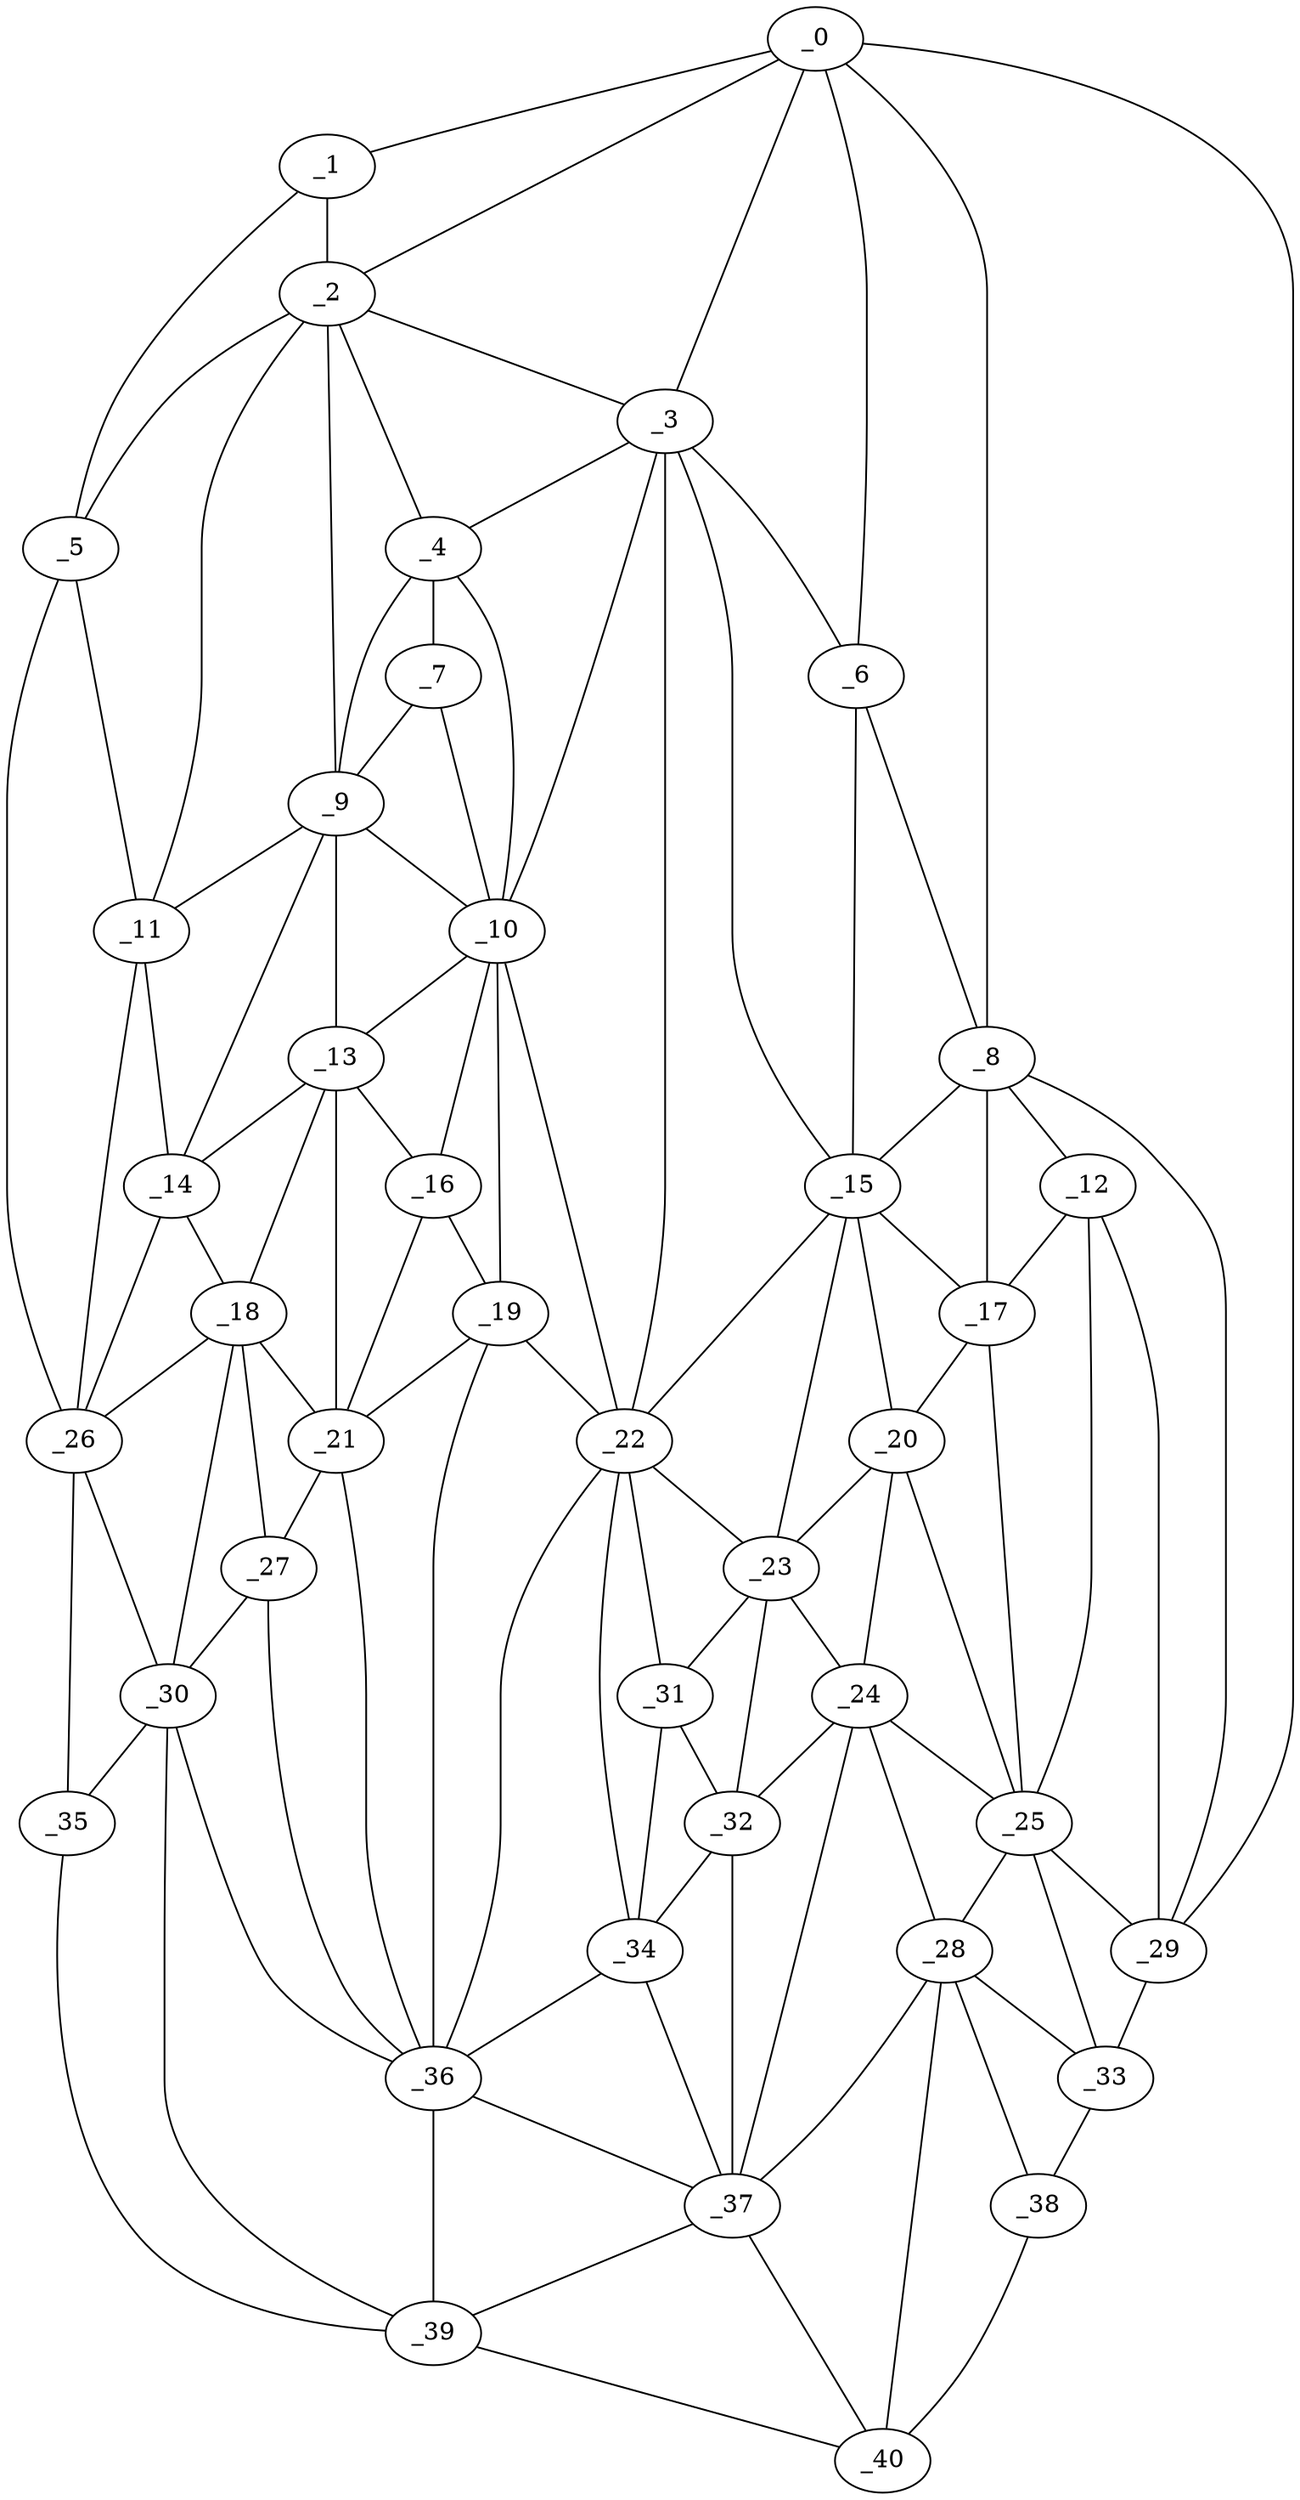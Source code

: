 graph "obj62__330.gxl" {
	_0	 [x=41,
		y=103];
	_1	 [x=43,
		y=7];
	_0 -- _1	 [valence=1];
	_2	 [x=44,
		y=26];
	_0 -- _2	 [valence=2];
	_3	 [x=44,
		y=96];
	_0 -- _3	 [valence=2];
	_6	 [x=52,
		y=101];
	_0 -- _6	 [valence=2];
	_8	 [x=56,
		y=105];
	_0 -- _8	 [valence=1];
	_29	 [x=83,
		y=122];
	_0 -- _29	 [valence=1];
	_1 -- _2	 [valence=1];
	_5	 [x=51,
		y=3];
	_1 -- _5	 [valence=1];
	_2 -- _3	 [valence=2];
	_4	 [x=49,
		y=37];
	_2 -- _4	 [valence=2];
	_2 -- _5	 [valence=1];
	_9	 [x=59,
		y=32];
	_2 -- _9	 [valence=2];
	_11	 [x=61,
		y=6];
	_2 -- _11	 [valence=1];
	_3 -- _4	 [valence=2];
	_3 -- _6	 [valence=2];
	_10	 [x=60,
		y=42];
	_3 -- _10	 [valence=1];
	_15	 [x=68,
		y=91];
	_3 -- _15	 [valence=2];
	_22	 [x=76,
		y=66];
	_3 -- _22	 [valence=2];
	_7	 [x=55,
		y=39];
	_4 -- _7	 [valence=2];
	_4 -- _9	 [valence=1];
	_4 -- _10	 [valence=2];
	_5 -- _11	 [valence=2];
	_26	 [x=82,
		y=10];
	_5 -- _26	 [valence=1];
	_6 -- _8	 [valence=2];
	_6 -- _15	 [valence=2];
	_7 -- _9	 [valence=2];
	_7 -- _10	 [valence=1];
	_12	 [x=64,
		y=107];
	_8 -- _12	 [valence=2];
	_8 -- _15	 [valence=1];
	_17	 [x=70,
		y=97];
	_8 -- _17	 [valence=1];
	_8 -- _29	 [valence=1];
	_9 -- _10	 [valence=2];
	_9 -- _11	 [valence=2];
	_13	 [x=65,
		y=31];
	_9 -- _13	 [valence=2];
	_14	 [x=68,
		y=11];
	_9 -- _14	 [valence=2];
	_10 -- _13	 [valence=2];
	_16	 [x=69,
		y=42];
	_10 -- _16	 [valence=2];
	_19	 [x=73,
		y=50];
	_10 -- _19	 [valence=2];
	_10 -- _22	 [valence=2];
	_11 -- _14	 [valence=2];
	_11 -- _26	 [valence=2];
	_12 -- _17	 [valence=2];
	_25	 [x=80,
		y=102];
	_12 -- _25	 [valence=2];
	_12 -- _29	 [valence=2];
	_13 -- _14	 [valence=2];
	_13 -- _16	 [valence=1];
	_18	 [x=73,
		y=26];
	_13 -- _18	 [valence=1];
	_21	 [x=75,
		y=41];
	_13 -- _21	 [valence=2];
	_14 -- _18	 [valence=2];
	_14 -- _26	 [valence=1];
	_15 -- _17	 [valence=2];
	_20	 [x=74,
		y=92];
	_15 -- _20	 [valence=1];
	_15 -- _22	 [valence=2];
	_23	 [x=77,
		y=84];
	_15 -- _23	 [valence=1];
	_16 -- _19	 [valence=1];
	_16 -- _21	 [valence=2];
	_17 -- _20	 [valence=2];
	_17 -- _25	 [valence=2];
	_18 -- _21	 [valence=2];
	_18 -- _26	 [valence=2];
	_27	 [x=83,
		y=33];
	_18 -- _27	 [valence=1];
	_30	 [x=84,
		y=27];
	_18 -- _30	 [valence=2];
	_19 -- _21	 [valence=2];
	_19 -- _22	 [valence=2];
	_36	 [x=94,
		y=41];
	_19 -- _36	 [valence=2];
	_20 -- _23	 [valence=2];
	_24	 [x=80,
		y=92];
	_20 -- _24	 [valence=2];
	_20 -- _25	 [valence=2];
	_21 -- _27	 [valence=2];
	_21 -- _36	 [valence=2];
	_22 -- _23	 [valence=2];
	_31	 [x=84,
		y=76];
	_22 -- _31	 [valence=2];
	_34	 [x=92,
		y=71];
	_22 -- _34	 [valence=1];
	_22 -- _36	 [valence=1];
	_23 -- _24	 [valence=2];
	_23 -- _31	 [valence=1];
	_32	 [x=85,
		y=81];
	_23 -- _32	 [valence=2];
	_24 -- _25	 [valence=2];
	_28	 [x=83,
		y=100];
	_24 -- _28	 [valence=2];
	_24 -- _32	 [valence=2];
	_37	 [x=95,
		y=88];
	_24 -- _37	 [valence=2];
	_25 -- _28	 [valence=2];
	_25 -- _29	 [valence=2];
	_33	 [x=89,
		y=120];
	_25 -- _33	 [valence=1];
	_26 -- _30	 [valence=2];
	_35	 [x=94,
		y=14];
	_26 -- _35	 [valence=1];
	_27 -- _30	 [valence=2];
	_27 -- _36	 [valence=1];
	_28 -- _33	 [valence=2];
	_28 -- _37	 [valence=2];
	_38	 [x=95,
		y=117];
	_28 -- _38	 [valence=2];
	_40	 [x=98,
		y=101];
	_28 -- _40	 [valence=2];
	_29 -- _33	 [valence=1];
	_30 -- _35	 [valence=2];
	_30 -- _36	 [valence=2];
	_39	 [x=98,
		y=22];
	_30 -- _39	 [valence=2];
	_31 -- _32	 [valence=2];
	_31 -- _34	 [valence=1];
	_32 -- _34	 [valence=2];
	_32 -- _37	 [valence=1];
	_33 -- _38	 [valence=1];
	_34 -- _36	 [valence=2];
	_34 -- _37	 [valence=1];
	_35 -- _39	 [valence=1];
	_36 -- _37	 [valence=2];
	_36 -- _39	 [valence=2];
	_37 -- _39	 [valence=2];
	_37 -- _40	 [valence=1];
	_38 -- _40	 [valence=1];
	_39 -- _40	 [valence=1];
}
